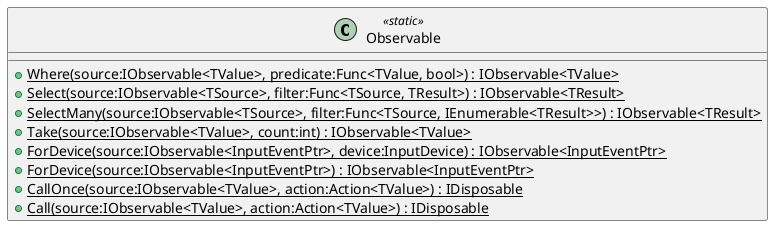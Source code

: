 @startuml
class Observable <<static>> {
    + {static} Where(source:IObservable<TValue>, predicate:Func<TValue, bool>) : IObservable<TValue>
    + {static} Select(source:IObservable<TSource>, filter:Func<TSource, TResult>) : IObservable<TResult>
    + {static} SelectMany(source:IObservable<TSource>, filter:Func<TSource, IEnumerable<TResult>>) : IObservable<TResult>
    + {static} Take(source:IObservable<TValue>, count:int) : IObservable<TValue>
    + {static} ForDevice(source:IObservable<InputEventPtr>, device:InputDevice) : IObservable<InputEventPtr>
    + {static} ForDevice(source:IObservable<InputEventPtr>) : IObservable<InputEventPtr>
    + {static} CallOnce(source:IObservable<TValue>, action:Action<TValue>) : IDisposable
    + {static} Call(source:IObservable<TValue>, action:Action<TValue>) : IDisposable
}
@enduml
